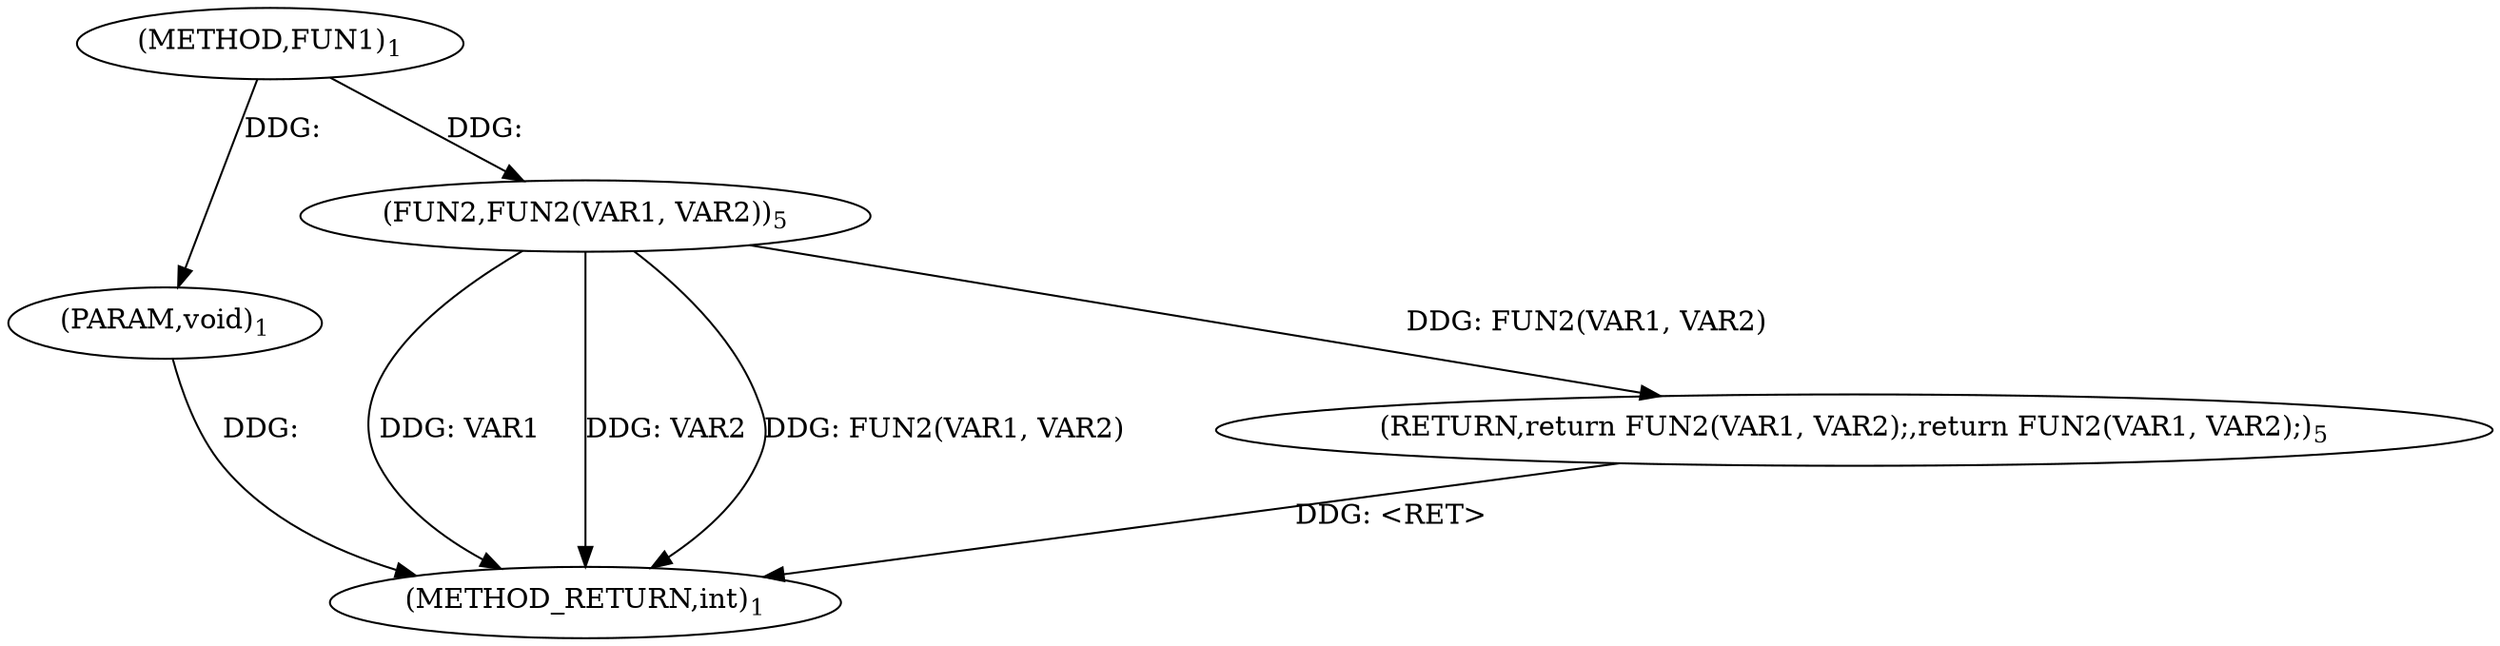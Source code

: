 digraph "FUN1" {  
"8" [label = <(METHOD,FUN1)<SUB>1</SUB>> ]
"15" [label = <(METHOD_RETURN,int)<SUB>1</SUB>> ]
"9" [label = <(PARAM,void)<SUB>1</SUB>> ]
"11" [label = <(RETURN,return FUN2(VAR1, VAR2);,return FUN2(VAR1, VAR2);)<SUB>5</SUB>> ]
"12" [label = <(FUN2,FUN2(VAR1, VAR2))<SUB>5</SUB>> ]
  "11" -> "15"  [ label = "DDG: &lt;RET&gt;"] 
  "9" -> "15"  [ label = "DDG: "] 
  "12" -> "15"  [ label = "DDG: VAR1"] 
  "12" -> "15"  [ label = "DDG: VAR2"] 
  "12" -> "15"  [ label = "DDG: FUN2(VAR1, VAR2)"] 
  "8" -> "9"  [ label = "DDG: "] 
  "12" -> "11"  [ label = "DDG: FUN2(VAR1, VAR2)"] 
  "8" -> "12"  [ label = "DDG: "] 
}
